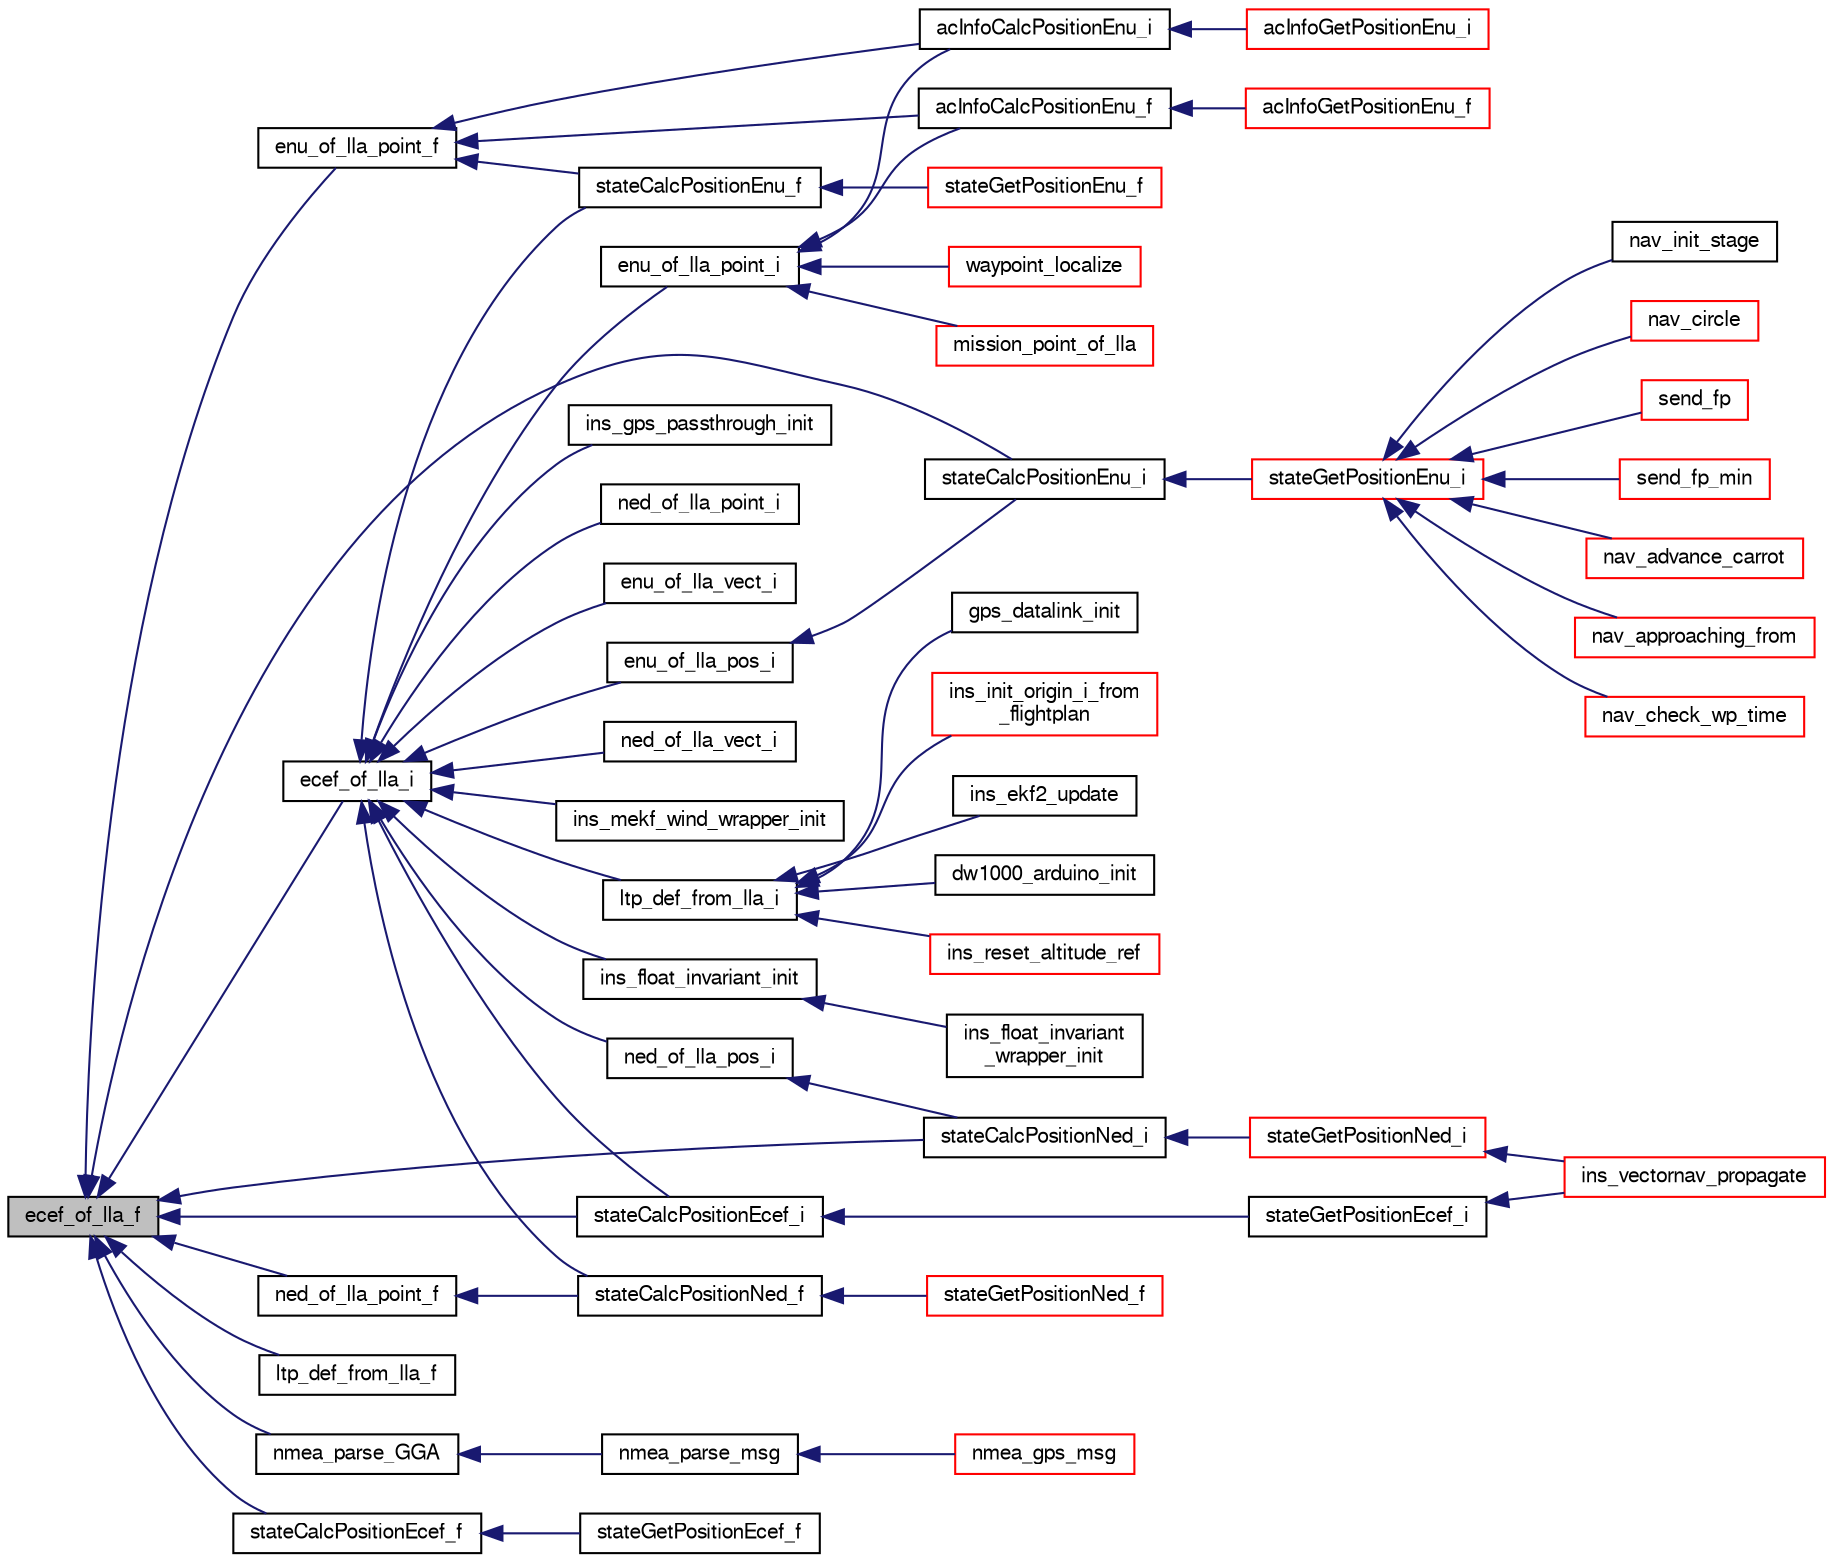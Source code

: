 digraph "ecef_of_lla_f"
{
  edge [fontname="FreeSans",fontsize="10",labelfontname="FreeSans",labelfontsize="10"];
  node [fontname="FreeSans",fontsize="10",shape=record];
  rankdir="LR";
  Node1 [label="ecef_of_lla_f",height=0.2,width=0.4,color="black", fillcolor="grey75", style="filled", fontcolor="black"];
  Node1 -> Node2 [dir="back",color="midnightblue",fontsize="10",style="solid",fontname="FreeSans"];
  Node2 [label="ecef_of_lla_i",height=0.2,width=0.4,color="black", fillcolor="white", style="filled",URL="$group__math__geodetic__int.html#ga386f7bf340618bf1454ca2a3b5086100",tooltip="Convert a LLA to ECEF. "];
  Node2 -> Node3 [dir="back",color="midnightblue",fontsize="10",style="solid",fontname="FreeSans"];
  Node3 [label="ltp_def_from_lla_i",height=0.2,width=0.4,color="black", fillcolor="white", style="filled",URL="$group__math__geodetic__int.html#gaf0b761a4e44c92481ac96b623c34ef70"];
  Node3 -> Node4 [dir="back",color="midnightblue",fontsize="10",style="solid",fontname="FreeSans"];
  Node4 [label="dw1000_arduino_init",height=0.2,width=0.4,color="black", fillcolor="white", style="filled",URL="$dw1000__arduino_8h.html#a1d567be05d71df280c5ed392dc999b1f"];
  Node3 -> Node5 [dir="back",color="midnightblue",fontsize="10",style="solid",fontname="FreeSans"];
  Node5 [label="ins_reset_altitude_ref",height=0.2,width=0.4,color="red", fillcolor="white", style="filled",URL="$ins_8h.html#aa389e650ab7aa5a7f4650afde6358d86",tooltip="INS altitude reference reset. "];
  Node3 -> Node6 [dir="back",color="midnightblue",fontsize="10",style="solid",fontname="FreeSans"];
  Node6 [label="gps_datalink_init",height=0.2,width=0.4,color="black", fillcolor="white", style="filled",URL="$gps__datalink_8h.html#a2454f9173636f105da3b60752f958ec3",tooltip="GPS initialization. "];
  Node3 -> Node7 [dir="back",color="midnightblue",fontsize="10",style="solid",fontname="FreeSans"];
  Node7 [label="ins_init_origin_i_from\l_flightplan",height=0.2,width=0.4,color="red", fillcolor="white", style="filled",URL="$ins_8h.html#ac9ba03cf9d41e4536c73f218d3439e76",tooltip="initialize the local origin (ltp_def in fixed point) from flight plan position "];
  Node3 -> Node8 [dir="back",color="midnightblue",fontsize="10",style="solid",fontname="FreeSans"];
  Node8 [label="ins_ekf2_update",height=0.2,width=0.4,color="black", fillcolor="white", style="filled",URL="$ins__ekf2_8h.html#a21a6903ad1b06c310ac73f7598d4306b"];
  Node2 -> Node9 [dir="back",color="midnightblue",fontsize="10",style="solid",fontname="FreeSans"];
  Node9 [label="enu_of_lla_point_i",height=0.2,width=0.4,color="black", fillcolor="white", style="filled",URL="$group__math__geodetic__int.html#gab462d1e8278e0dd9cbc9ff463cde8f5e",tooltip="Convert a point from LLA to local ENU. "];
  Node9 -> Node10 [dir="back",color="midnightblue",fontsize="10",style="solid",fontname="FreeSans"];
  Node10 [label="waypoint_localize",height=0.2,width=0.4,color="red", fillcolor="white", style="filled",URL="$subsystems_2navigation_2waypoints_8h.html#af184581f432d472b608685122f2d944d",tooltip="update local ENU coordinates from its LLA coordinates "];
  Node9 -> Node11 [dir="back",color="midnightblue",fontsize="10",style="solid",fontname="FreeSans"];
  Node11 [label="mission_point_of_lla",height=0.2,width=0.4,color="red", fillcolor="white", style="filled",URL="$mission__rotorcraft__nav_8c.html#a7acc766194f30b5ae4c48a0b2addbb9f",tooltip="Utility function: converts lla (int) to local point (float) "];
  Node9 -> Node12 [dir="back",color="midnightblue",fontsize="10",style="solid",fontname="FreeSans"];
  Node12 [label="acInfoCalcPositionEnu_i",height=0.2,width=0.4,color="black", fillcolor="white", style="filled",URL="$group__ac__info.html#gad27d2e9d1854b608ee9d187eb51a368e"];
  Node12 -> Node13 [dir="back",color="midnightblue",fontsize="10",style="solid",fontname="FreeSans"];
  Node13 [label="acInfoGetPositionEnu_i",height=0.2,width=0.4,color="red", fillcolor="white", style="filled",URL="$group__ac__info.html#ga375088f288d8540b8f3404c6a58f4646",tooltip="Get position in local ENU coordinates (int). "];
  Node9 -> Node14 [dir="back",color="midnightblue",fontsize="10",style="solid",fontname="FreeSans"];
  Node14 [label="acInfoCalcPositionEnu_f",height=0.2,width=0.4,color="black", fillcolor="white", style="filled",URL="$group__ac__info.html#ga5f26bc7946ecd4d712ed0baa6cbe8dd1"];
  Node14 -> Node15 [dir="back",color="midnightblue",fontsize="10",style="solid",fontname="FreeSans"];
  Node15 [label="acInfoGetPositionEnu_f",height=0.2,width=0.4,color="red", fillcolor="white", style="filled",URL="$group__ac__info.html#ga525710b691b4f60d3e55c3c4b2cb092c",tooltip="Get position in local ENU coordinates (float). "];
  Node2 -> Node16 [dir="back",color="midnightblue",fontsize="10",style="solid",fontname="FreeSans"];
  Node16 [label="ned_of_lla_point_i",height=0.2,width=0.4,color="black", fillcolor="white", style="filled",URL="$group__math__geodetic__int.html#ga6618f634b774eaf7182dfec83d68f141",tooltip="Convert a point from LLA to local NED. "];
  Node2 -> Node17 [dir="back",color="midnightblue",fontsize="10",style="solid",fontname="FreeSans"];
  Node17 [label="enu_of_lla_pos_i",height=0.2,width=0.4,color="black", fillcolor="white", style="filled",URL="$group__math__geodetic__int.html#gae42bb4930966f1c362524f95bb5d7d6e",tooltip="Convert a point from LLA to local ENU. "];
  Node17 -> Node18 [dir="back",color="midnightblue",fontsize="10",style="solid",fontname="FreeSans"];
  Node18 [label="stateCalcPositionEnu_i",height=0.2,width=0.4,color="black", fillcolor="white", style="filled",URL="$group__state__position.html#gaf61c3a86bc000852a2d27d5727ceaa91"];
  Node18 -> Node19 [dir="back",color="midnightblue",fontsize="10",style="solid",fontname="FreeSans"];
  Node19 [label="stateGetPositionEnu_i",height=0.2,width=0.4,color="red", fillcolor="white", style="filled",URL="$group__state__position.html#gaf326b26862d91ded4ee4e856a511df47",tooltip="Get position in local ENU coordinates (int). "];
  Node19 -> Node20 [dir="back",color="midnightblue",fontsize="10",style="solid",fontname="FreeSans"];
  Node20 [label="send_fp",height=0.2,width=0.4,color="red", fillcolor="white", style="filled",URL="$rotorcraft_2autopilot__firmware_8c.html#acaec1d6d2a2c682a3236c28974830807"];
  Node19 -> Node21 [dir="back",color="midnightblue",fontsize="10",style="solid",fontname="FreeSans"];
  Node21 [label="send_fp_min",height=0.2,width=0.4,color="red", fillcolor="white", style="filled",URL="$rotorcraft_2autopilot__firmware_8c.html#aaf2444e723981dbebaac51823933f101"];
  Node19 -> Node22 [dir="back",color="midnightblue",fontsize="10",style="solid",fontname="FreeSans"];
  Node22 [label="nav_advance_carrot",height=0.2,width=0.4,color="red", fillcolor="white", style="filled",URL="$rotorcraft_2navigation_8c.html#ada866aaf327a9845a2d6d28670e98d96"];
  Node19 -> Node23 [dir="back",color="midnightblue",fontsize="10",style="solid",fontname="FreeSans"];
  Node23 [label="nav_approaching_from",height=0.2,width=0.4,color="red", fillcolor="white", style="filled",URL="$rotorcraft_2navigation_8h.html#aaf9918ecc77bfcd04db5946530d1f9b7",tooltip="Proximity tests on approaching a wp. "];
  Node19 -> Node24 [dir="back",color="midnightblue",fontsize="10",style="solid",fontname="FreeSans"];
  Node24 [label="nav_check_wp_time",height=0.2,width=0.4,color="red", fillcolor="white", style="filled",URL="$rotorcraft_2navigation_8h.html#a4381f9224d669f33836459287c2941fb",tooltip="Check the time spent in a radius of &#39;ARRIVED_AT_WAYPOINT&#39; around a wp. "];
  Node19 -> Node25 [dir="back",color="midnightblue",fontsize="10",style="solid",fontname="FreeSans"];
  Node25 [label="nav_init_stage",height=0.2,width=0.4,color="black", fillcolor="white", style="filled",URL="$rotorcraft_2navigation_8c.html#a2580ee456d7dd3d157fd7c43ad2eac2d",tooltip="needs to be implemented by fixedwing and rotorcraft seperately "];
  Node19 -> Node26 [dir="back",color="midnightblue",fontsize="10",style="solid",fontname="FreeSans"];
  Node26 [label="nav_circle",height=0.2,width=0.4,color="red", fillcolor="white", style="filled",URL="$rotorcraft_2navigation_8h.html#a36cb2df1c3d4dfeee909f2ebc8b38d64"];
  Node2 -> Node27 [dir="back",color="midnightblue",fontsize="10",style="solid",fontname="FreeSans"];
  Node27 [label="ned_of_lla_pos_i",height=0.2,width=0.4,color="black", fillcolor="white", style="filled",URL="$group__math__geodetic__int.html#ga196c47e1d20669076a358d0f4317e093",tooltip="Convert a point from LLA to local NED. "];
  Node27 -> Node28 [dir="back",color="midnightblue",fontsize="10",style="solid",fontname="FreeSans"];
  Node28 [label="stateCalcPositionNed_i",height=0.2,width=0.4,color="black", fillcolor="white", style="filled",URL="$group__state__position.html#gac60dff329c00697fc9fcc459406293c9"];
  Node28 -> Node29 [dir="back",color="midnightblue",fontsize="10",style="solid",fontname="FreeSans"];
  Node29 [label="stateGetPositionNed_i",height=0.2,width=0.4,color="red", fillcolor="white", style="filled",URL="$group__state__position.html#gaf9a3b3ed4f6a011ae65d49d78bf4aa25",tooltip="Get position in local NED coordinates (int). "];
  Node29 -> Node30 [dir="back",color="midnightblue",fontsize="10",style="solid",fontname="FreeSans"];
  Node30 [label="ins_vectornav_propagate",height=0.2,width=0.4,color="red", fillcolor="white", style="filled",URL="$ins__vectornav_8h.html#a5e1e0a3cd2eead4dc89bec75e33e5618",tooltip="Propagate the received states into the vehicle state machine. "];
  Node2 -> Node31 [dir="back",color="midnightblue",fontsize="10",style="solid",fontname="FreeSans"];
  Node31 [label="enu_of_lla_vect_i",height=0.2,width=0.4,color="black", fillcolor="white", style="filled",URL="$group__math__geodetic__int.html#ga5a24d340ac59b50eff6dc23a5102ea96"];
  Node2 -> Node32 [dir="back",color="midnightblue",fontsize="10",style="solid",fontname="FreeSans"];
  Node32 [label="ned_of_lla_vect_i",height=0.2,width=0.4,color="black", fillcolor="white", style="filled",URL="$group__math__geodetic__int.html#ga58243b878d6c96d0bbbae0cc1950da75"];
  Node2 -> Node33 [dir="back",color="midnightblue",fontsize="10",style="solid",fontname="FreeSans"];
  Node33 [label="ins_mekf_wind_wrapper_init",height=0.2,width=0.4,color="black", fillcolor="white", style="filled",URL="$ins__mekf__wind__wrapper_8h.html#a7b3c1fefc89ec1a4ff25484626a02deb",tooltip="Init function. "];
  Node2 -> Node34 [dir="back",color="midnightblue",fontsize="10",style="solid",fontname="FreeSans"];
  Node34 [label="stateCalcPositionEcef_i",height=0.2,width=0.4,color="black", fillcolor="white", style="filled",URL="$group__state__position.html#gab32ef3aae5246e773c9fd2817220dab3"];
  Node34 -> Node35 [dir="back",color="midnightblue",fontsize="10",style="solid",fontname="FreeSans"];
  Node35 [label="stateGetPositionEcef_i",height=0.2,width=0.4,color="black", fillcolor="white", style="filled",URL="$group__state__position.html#ga82afc52cbca54c85318ca480e4c9856f",tooltip="Get position in ECEF coordinates (int). "];
  Node35 -> Node30 [dir="back",color="midnightblue",fontsize="10",style="solid",fontname="FreeSans"];
  Node2 -> Node36 [dir="back",color="midnightblue",fontsize="10",style="solid",fontname="FreeSans"];
  Node36 [label="stateCalcPositionNed_f",height=0.2,width=0.4,color="black", fillcolor="white", style="filled",URL="$group__state__position.html#ga480ea806b0ffe839df24d856b7ce0261"];
  Node36 -> Node37 [dir="back",color="midnightblue",fontsize="10",style="solid",fontname="FreeSans"];
  Node37 [label="stateGetPositionNed_f",height=0.2,width=0.4,color="red", fillcolor="white", style="filled",URL="$group__state__position.html#gac1b41866b307723e3ad8ddd566d4f627",tooltip="Get position in local NED coordinates (float). "];
  Node2 -> Node38 [dir="back",color="midnightblue",fontsize="10",style="solid",fontname="FreeSans"];
  Node38 [label="stateCalcPositionEnu_f",height=0.2,width=0.4,color="black", fillcolor="white", style="filled",URL="$group__state__position.html#ga718066acd9581365ca5c2aacb29130fd"];
  Node38 -> Node39 [dir="back",color="midnightblue",fontsize="10",style="solid",fontname="FreeSans"];
  Node39 [label="stateGetPositionEnu_f",height=0.2,width=0.4,color="red", fillcolor="white", style="filled",URL="$group__state__position.html#ga545d479db45e1a9711e59736b6d1309b",tooltip="Get position in local ENU coordinates (float). "];
  Node2 -> Node40 [dir="back",color="midnightblue",fontsize="10",style="solid",fontname="FreeSans"];
  Node40 [label="ins_float_invariant_init",height=0.2,width=0.4,color="black", fillcolor="white", style="filled",URL="$ins__float__invariant_8h.html#a337aa9b464c923af97d19ec0bfdb6f02"];
  Node40 -> Node41 [dir="back",color="midnightblue",fontsize="10",style="solid",fontname="FreeSans"];
  Node41 [label="ins_float_invariant\l_wrapper_init",height=0.2,width=0.4,color="black", fillcolor="white", style="filled",URL="$ins__float__invariant__wrapper_8h.html#abd4f3b0fcceec4de92a1ad9a7653c6f3"];
  Node2 -> Node42 [dir="back",color="midnightblue",fontsize="10",style="solid",fontname="FreeSans"];
  Node42 [label="ins_gps_passthrough_init",height=0.2,width=0.4,color="black", fillcolor="white", style="filled",URL="$ins__gps__passthrough_8h.html#a65b4389487e1468dd9245eacf2ce07b3"];
  Node1 -> Node43 [dir="back",color="midnightblue",fontsize="10",style="solid",fontname="FreeSans"];
  Node43 [label="enu_of_lla_point_f",height=0.2,width=0.4,color="black", fillcolor="white", style="filled",URL="$pprz__geodetic__float_8h.html#ab8d5cb7292ea74802e7a94e265c0703a"];
  Node43 -> Node12 [dir="back",color="midnightblue",fontsize="10",style="solid",fontname="FreeSans"];
  Node43 -> Node14 [dir="back",color="midnightblue",fontsize="10",style="solid",fontname="FreeSans"];
  Node43 -> Node38 [dir="back",color="midnightblue",fontsize="10",style="solid",fontname="FreeSans"];
  Node1 -> Node44 [dir="back",color="midnightblue",fontsize="10",style="solid",fontname="FreeSans"];
  Node44 [label="ltp_def_from_lla_f",height=0.2,width=0.4,color="black", fillcolor="white", style="filled",URL="$pprz__geodetic__float_8h.html#a624697fcf875d02030d046161c4609b7"];
  Node1 -> Node45 [dir="back",color="midnightblue",fontsize="10",style="solid",fontname="FreeSans"];
  Node45 [label="ned_of_lla_point_f",height=0.2,width=0.4,color="black", fillcolor="white", style="filled",URL="$pprz__geodetic__float_8h.html#aba90b4f88dce2d3eadce9c28fcde2d54"];
  Node45 -> Node36 [dir="back",color="midnightblue",fontsize="10",style="solid",fontname="FreeSans"];
  Node1 -> Node46 [dir="back",color="midnightblue",fontsize="10",style="solid",fontname="FreeSans"];
  Node46 [label="nmea_parse_GGA",height=0.2,width=0.4,color="black", fillcolor="white", style="filled",URL="$gps__nmea_8c.html#afc502793fd8bcb919f0f34298ae4c0eb",tooltip="Parse GGA NMEA messages. "];
  Node46 -> Node47 [dir="back",color="midnightblue",fontsize="10",style="solid",fontname="FreeSans"];
  Node47 [label="nmea_parse_msg",height=0.2,width=0.4,color="black", fillcolor="white", style="filled",URL="$gps__nmea_8h.html#a5effdb9e315da2f7fb8259839a57050e",tooltip="nmea_parse_char() has a complete line. "];
  Node47 -> Node48 [dir="back",color="midnightblue",fontsize="10",style="solid",fontname="FreeSans"];
  Node48 [label="nmea_gps_msg",height=0.2,width=0.4,color="red", fillcolor="white", style="filled",URL="$gps__nmea_8h.html#ac4895fd95dc0cb8f5bb47a5ad64c3aee"];
  Node1 -> Node49 [dir="back",color="midnightblue",fontsize="10",style="solid",fontname="FreeSans"];
  Node49 [label="stateCalcPositionEcef_f",height=0.2,width=0.4,color="black", fillcolor="white", style="filled",URL="$group__state__position.html#ga8d51d94f0e5c5733d215eb307ef4846e"];
  Node49 -> Node50 [dir="back",color="midnightblue",fontsize="10",style="solid",fontname="FreeSans"];
  Node50 [label="stateGetPositionEcef_f",height=0.2,width=0.4,color="black", fillcolor="white", style="filled",URL="$group__state__position.html#gabc6da063ed27f46a4ae3d03c4722ad65",tooltip="Get position in ECEF coordinates (float). "];
  Node1 -> Node34 [dir="back",color="midnightblue",fontsize="10",style="solid",fontname="FreeSans"];
  Node1 -> Node18 [dir="back",color="midnightblue",fontsize="10",style="solid",fontname="FreeSans"];
  Node1 -> Node28 [dir="back",color="midnightblue",fontsize="10",style="solid",fontname="FreeSans"];
}
